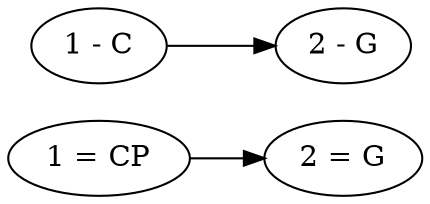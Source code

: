 digraph parallel_chain_01 {


  # Weirdly, if you specify horizontal direction, you
  #   have to put the new nodes before the old nodes.
  rankdir="LR";


  # New node relations.
  "1 = CP" -> "2 = G"


  # Old node relations.
  "1 - C" -> "2 - G"


}
